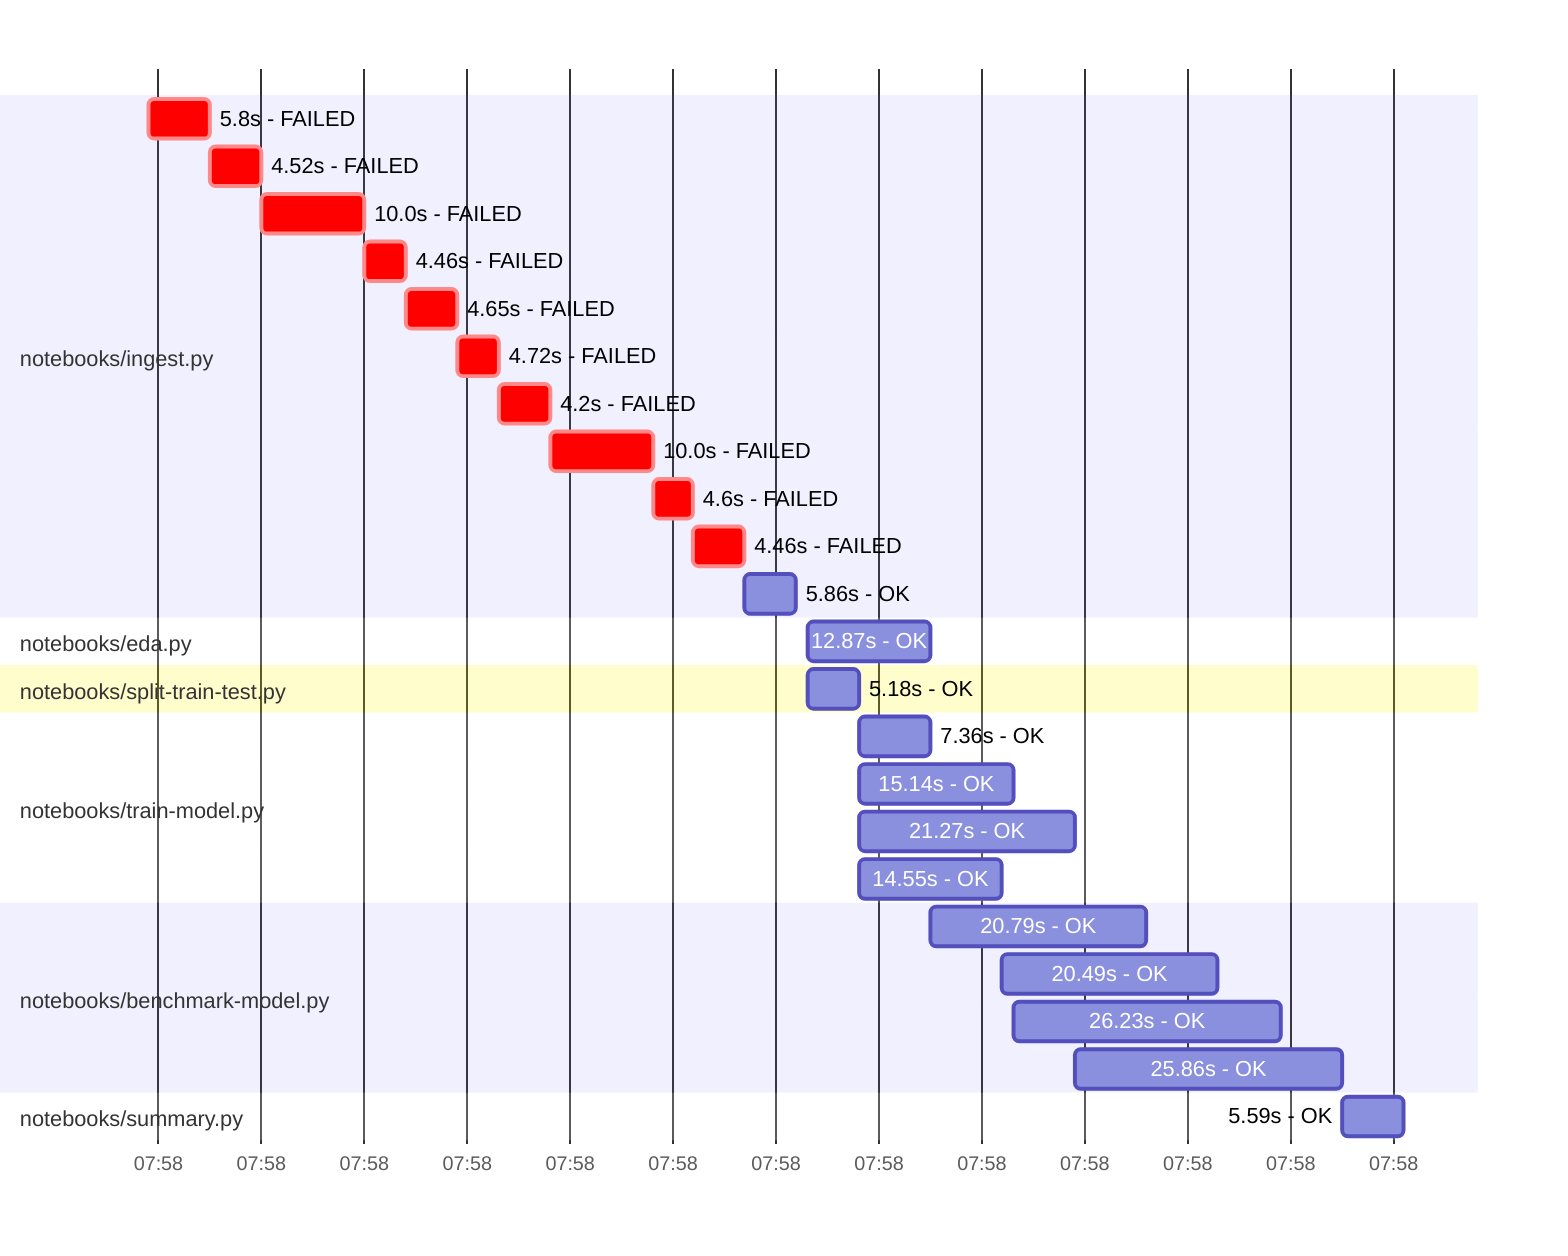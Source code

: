 gantt
    %% Mermaid input file for drawing Gantt chart of runlog runtimes
    %% See https://mermaid-js.github.io/mermaid/#/gantt
    %%
    axisFormat %H:%M
    %%
    %% Give timestamps as unix timestamps (ms)
    dateFormat x
    %%
    section notebooks/ingest.py
    5.8s - FAILED :crit , 1670308889 , 1670308895 
    4.52s - FAILED :crit , 1670308895 , 1670308900 
    10.0s - FAILED :crit , 1670308900 , 1670308910 
    4.46s - FAILED :crit , 1670308910 , 1670308914 
    4.65s - FAILED :crit , 1670308914 , 1670308919 
    4.72s - FAILED :crit , 1670308919 , 1670308923 
    4.2s - FAILED :crit , 1670308923 , 1670308928 
    10.0s - FAILED :crit , 1670308928 , 1670308938 
    4.6s - FAILED :crit , 1670308938 , 1670308942 
    4.46s - FAILED :crit , 1670308942 , 1670308947 
    5.86s - OK : , 1670308947 , 1670308952 
    section notebooks/eda.py
    12.87s - OK : , 1670308953 , 1670308965 
    section notebooks/split-train-test.py
    5.18s - OK : , 1670308953 , 1670308958 
    section notebooks/train-model.py
    7.36s - OK : , 1670308958 , 1670308965 
    section notebooks/train-model.py
    15.14s - OK : , 1670308958 , 1670308973 
    section notebooks/train-model.py
    21.27s - OK : , 1670308958 , 1670308979 
    section notebooks/train-model.py
    14.55s - OK : , 1670308958 , 1670308972 
    section notebooks/benchmark-model.py
    20.79s - OK : , 1670308965 , 1670308986 
    section notebooks/benchmark-model.py
    20.49s - OK : , 1670308972 , 1670308993 
    section notebooks/benchmark-model.py
    26.23s - OK : , 1670308973 , 1670308999 
    section notebooks/benchmark-model.py
    25.86s - OK : , 1670308979 , 1670309005 
    section notebooks/summary.py
    5.59s - OK : , 1670309005 , 1670309011